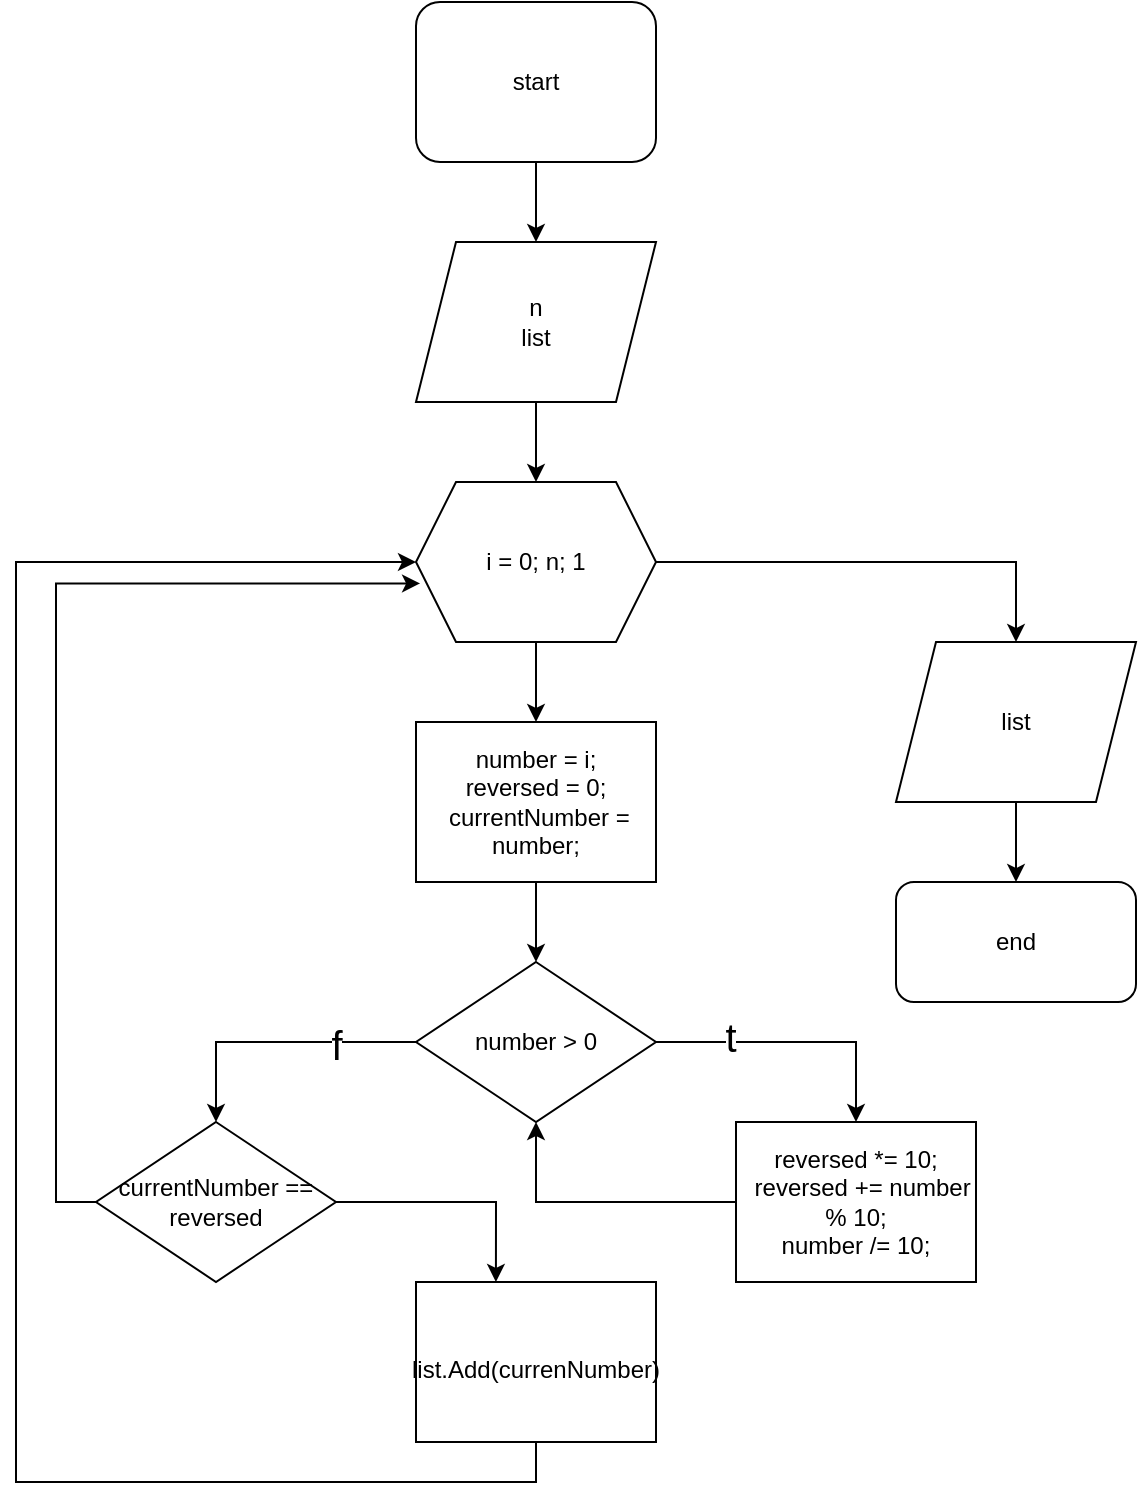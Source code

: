 <mxfile version="15.5.0" type="device"><diagram id="j89vLrnEUzaGeY3dTMPm" name="Page-1"><mxGraphModel dx="1178" dy="659" grid="1" gridSize="10" guides="1" tooltips="1" connect="1" arrows="1" fold="1" page="1" pageScale="1" pageWidth="827" pageHeight="1169" math="0" shadow="0"><root><mxCell id="0"/><mxCell id="1" parent="0"/><mxCell id="3kvyLUS_4XrML0kTDXox-5" style="edgeStyle=orthogonalEdgeStyle;rounded=0;orthogonalLoop=1;jettySize=auto;html=1;exitX=0.5;exitY=1;exitDx=0;exitDy=0;entryX=0.5;entryY=0;entryDx=0;entryDy=0;" edge="1" parent="1" source="3kvyLUS_4XrML0kTDXox-1" target="3kvyLUS_4XrML0kTDXox-2"><mxGeometry relative="1" as="geometry"/></mxCell><mxCell id="3kvyLUS_4XrML0kTDXox-1" value="start" style="rounded=1;whiteSpace=wrap;html=1;" vertex="1" parent="1"><mxGeometry x="360" y="40" width="120" height="80" as="geometry"/></mxCell><mxCell id="3kvyLUS_4XrML0kTDXox-6" style="edgeStyle=orthogonalEdgeStyle;rounded=0;orthogonalLoop=1;jettySize=auto;html=1;exitX=0.5;exitY=1;exitDx=0;exitDy=0;entryX=0.5;entryY=0;entryDx=0;entryDy=0;" edge="1" parent="1" source="3kvyLUS_4XrML0kTDXox-2" target="3kvyLUS_4XrML0kTDXox-3"><mxGeometry relative="1" as="geometry"/></mxCell><mxCell id="3kvyLUS_4XrML0kTDXox-2" value="n&lt;br&gt;list" style="shape=parallelogram;perimeter=parallelogramPerimeter;whiteSpace=wrap;html=1;fixedSize=1;" vertex="1" parent="1"><mxGeometry x="360" y="160" width="120" height="80" as="geometry"/></mxCell><mxCell id="3kvyLUS_4XrML0kTDXox-7" style="edgeStyle=orthogonalEdgeStyle;rounded=0;orthogonalLoop=1;jettySize=auto;html=1;exitX=0.5;exitY=1;exitDx=0;exitDy=0;entryX=0.5;entryY=0;entryDx=0;entryDy=0;" edge="1" parent="1" source="3kvyLUS_4XrML0kTDXox-3" target="3kvyLUS_4XrML0kTDXox-4"><mxGeometry relative="1" as="geometry"/></mxCell><mxCell id="3kvyLUS_4XrML0kTDXox-24" style="edgeStyle=orthogonalEdgeStyle;rounded=0;orthogonalLoop=1;jettySize=auto;html=1;fontSize=12;entryX=0.5;entryY=0;entryDx=0;entryDy=0;" edge="1" parent="1" source="3kvyLUS_4XrML0kTDXox-3" target="3kvyLUS_4XrML0kTDXox-25"><mxGeometry relative="1" as="geometry"><mxPoint x="660" y="320" as="targetPoint"/><Array as="points"><mxPoint x="660" y="320"/></Array></mxGeometry></mxCell><mxCell id="3kvyLUS_4XrML0kTDXox-3" value="i = 0; n; 1" style="shape=hexagon;perimeter=hexagonPerimeter2;whiteSpace=wrap;html=1;fixedSize=1;" vertex="1" parent="1"><mxGeometry x="360" y="280" width="120" height="80" as="geometry"/></mxCell><mxCell id="3kvyLUS_4XrML0kTDXox-14" style="edgeStyle=orthogonalEdgeStyle;rounded=0;orthogonalLoop=1;jettySize=auto;html=1;exitX=0.5;exitY=1;exitDx=0;exitDy=0;entryX=0.5;entryY=0;entryDx=0;entryDy=0;" edge="1" parent="1" source="3kvyLUS_4XrML0kTDXox-4" target="3kvyLUS_4XrML0kTDXox-8"><mxGeometry relative="1" as="geometry"/></mxCell><mxCell id="3kvyLUS_4XrML0kTDXox-4" value="&lt;div&gt;number = i;&lt;/div&gt;&lt;div&gt;reversed = 0;&lt;/div&gt;&lt;div&gt;&lt;span&gt;&amp;nbsp;currentNumber = number;&lt;/span&gt;&lt;/div&gt;" style="rounded=0;whiteSpace=wrap;html=1;" vertex="1" parent="1"><mxGeometry x="360" y="400" width="120" height="80" as="geometry"/></mxCell><mxCell id="3kvyLUS_4XrML0kTDXox-11" style="edgeStyle=orthogonalEdgeStyle;rounded=0;orthogonalLoop=1;jettySize=auto;html=1;exitX=1;exitY=0.5;exitDx=0;exitDy=0;entryX=0.5;entryY=0;entryDx=0;entryDy=0;" edge="1" parent="1" source="3kvyLUS_4XrML0kTDXox-8" target="3kvyLUS_4XrML0kTDXox-9"><mxGeometry relative="1" as="geometry"><mxPoint x="580" y="560" as="targetPoint"/><Array as="points"><mxPoint x="580" y="560"/></Array></mxGeometry></mxCell><mxCell id="3kvyLUS_4XrML0kTDXox-17" value="t" style="edgeLabel;html=1;align=center;verticalAlign=middle;resizable=0;points=[];fontSize=20;" vertex="1" connectable="0" parent="3kvyLUS_4XrML0kTDXox-11"><mxGeometry x="-0.471" y="3" relative="1" as="geometry"><mxPoint as="offset"/></mxGeometry></mxCell><mxCell id="3kvyLUS_4XrML0kTDXox-16" style="edgeStyle=orthogonalEdgeStyle;rounded=0;orthogonalLoop=1;jettySize=auto;html=1;exitX=0;exitY=0.5;exitDx=0;exitDy=0;entryX=0.5;entryY=0;entryDx=0;entryDy=0;" edge="1" parent="1" source="3kvyLUS_4XrML0kTDXox-8" target="3kvyLUS_4XrML0kTDXox-15"><mxGeometry relative="1" as="geometry"><mxPoint x="260" y="560" as="targetPoint"/><Array as="points"><mxPoint x="260" y="560"/></Array></mxGeometry></mxCell><mxCell id="3kvyLUS_4XrML0kTDXox-18" value="f" style="edgeLabel;html=1;align=center;verticalAlign=middle;resizable=0;points=[];fontSize=20;" vertex="1" connectable="0" parent="3kvyLUS_4XrML0kTDXox-16"><mxGeometry x="-0.432" y="1" relative="1" as="geometry"><mxPoint as="offset"/></mxGeometry></mxCell><mxCell id="3kvyLUS_4XrML0kTDXox-8" value="number &amp;gt; 0" style="rhombus;whiteSpace=wrap;html=1;" vertex="1" parent="1"><mxGeometry x="360" y="520" width="120" height="80" as="geometry"/></mxCell><mxCell id="3kvyLUS_4XrML0kTDXox-13" value="" style="edgeStyle=orthogonalEdgeStyle;rounded=0;orthogonalLoop=1;jettySize=auto;html=1;entryX=0.5;entryY=1;entryDx=0;entryDy=0;" edge="1" parent="1" source="3kvyLUS_4XrML0kTDXox-9" target="3kvyLUS_4XrML0kTDXox-8"><mxGeometry relative="1" as="geometry"><mxPoint x="420" y="640" as="targetPoint"/><Array as="points"><mxPoint x="420" y="640"/></Array></mxGeometry></mxCell><mxCell id="3kvyLUS_4XrML0kTDXox-9" value="&lt;div&gt;reversed *= 10;&lt;/div&gt;&lt;div&gt;&amp;nbsp; reversed += number % 10;&lt;/div&gt;&lt;div&gt;&lt;span&gt;number /= 10;&lt;/span&gt;&lt;/div&gt;" style="rounded=0;whiteSpace=wrap;html=1;" vertex="1" parent="1"><mxGeometry x="520" y="600" width="120" height="80" as="geometry"/></mxCell><mxCell id="3kvyLUS_4XrML0kTDXox-20" style="edgeStyle=orthogonalEdgeStyle;rounded=0;orthogonalLoop=1;jettySize=auto;html=1;exitX=1;exitY=0.5;exitDx=0;exitDy=0;fontSize=20;entryX=0.333;entryY=0;entryDx=0;entryDy=0;entryPerimeter=0;" edge="1" parent="1" source="3kvyLUS_4XrML0kTDXox-15" target="3kvyLUS_4XrML0kTDXox-19"><mxGeometry relative="1" as="geometry"><mxPoint x="400" y="640" as="targetPoint"/><Array as="points"><mxPoint x="400" y="640"/></Array></mxGeometry></mxCell><mxCell id="3kvyLUS_4XrML0kTDXox-23" style="edgeStyle=orthogonalEdgeStyle;rounded=0;orthogonalLoop=1;jettySize=auto;html=1;fontSize=12;entryX=0.017;entryY=0.634;entryDx=0;entryDy=0;entryPerimeter=0;" edge="1" parent="1" source="3kvyLUS_4XrML0kTDXox-15" target="3kvyLUS_4XrML0kTDXox-3"><mxGeometry relative="1" as="geometry"><mxPoint x="360" y="320" as="targetPoint"/><Array as="points"><mxPoint x="180" y="640"/><mxPoint x="180" y="331"/></Array></mxGeometry></mxCell><mxCell id="3kvyLUS_4XrML0kTDXox-15" value="currentNumber == reversed" style="rhombus;whiteSpace=wrap;html=1;" vertex="1" parent="1"><mxGeometry x="200" y="600" width="120" height="80" as="geometry"/></mxCell><mxCell id="3kvyLUS_4XrML0kTDXox-21" style="edgeStyle=orthogonalEdgeStyle;rounded=0;orthogonalLoop=1;jettySize=auto;html=1;exitX=0.5;exitY=1;exitDx=0;exitDy=0;fontSize=12;entryX=0;entryY=0.5;entryDx=0;entryDy=0;" edge="1" parent="1" source="3kvyLUS_4XrML0kTDXox-19" target="3kvyLUS_4XrML0kTDXox-3"><mxGeometry relative="1" as="geometry"><mxPoint x="160" y="320" as="targetPoint"/><Array as="points"><mxPoint x="420" y="780"/><mxPoint x="160" y="780"/><mxPoint x="160" y="320"/></Array></mxGeometry></mxCell><mxCell id="3kvyLUS_4XrML0kTDXox-19" value="&lt;font style=&quot;font-size: 12px&quot;&gt;list.Add(currenNumber)&lt;/font&gt;" style="rounded=0;whiteSpace=wrap;html=1;fontSize=20;" vertex="1" parent="1"><mxGeometry x="360" y="680" width="120" height="80" as="geometry"/></mxCell><mxCell id="3kvyLUS_4XrML0kTDXox-27" style="edgeStyle=orthogonalEdgeStyle;rounded=0;orthogonalLoop=1;jettySize=auto;html=1;entryX=0.5;entryY=0;entryDx=0;entryDy=0;fontSize=12;" edge="1" parent="1" source="3kvyLUS_4XrML0kTDXox-25" target="3kvyLUS_4XrML0kTDXox-26"><mxGeometry relative="1" as="geometry"/></mxCell><mxCell id="3kvyLUS_4XrML0kTDXox-25" value="list" style="shape=parallelogram;perimeter=parallelogramPerimeter;whiteSpace=wrap;html=1;fixedSize=1;fontSize=12;" vertex="1" parent="1"><mxGeometry x="600" y="360" width="120" height="80" as="geometry"/></mxCell><mxCell id="3kvyLUS_4XrML0kTDXox-26" value="end" style="rounded=1;whiteSpace=wrap;html=1;fontSize=12;" vertex="1" parent="1"><mxGeometry x="600" y="480" width="120" height="60" as="geometry"/></mxCell></root></mxGraphModel></diagram></mxfile>